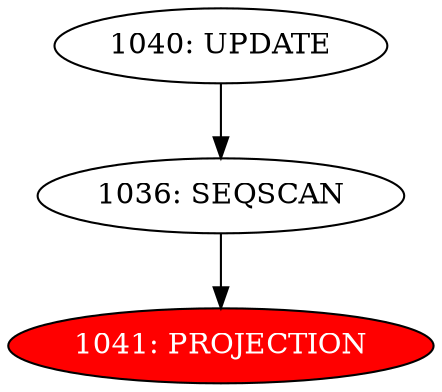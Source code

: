digraph name {
1036 [label="1036: SEQSCAN" ];
1036 -> 1041;
1041 [label="1041: PROJECTION" fontcolor="white" style="filled" fillcolor="red"];
1040 [label="1040: UPDATE" ];
1040 -> 1036;

}

